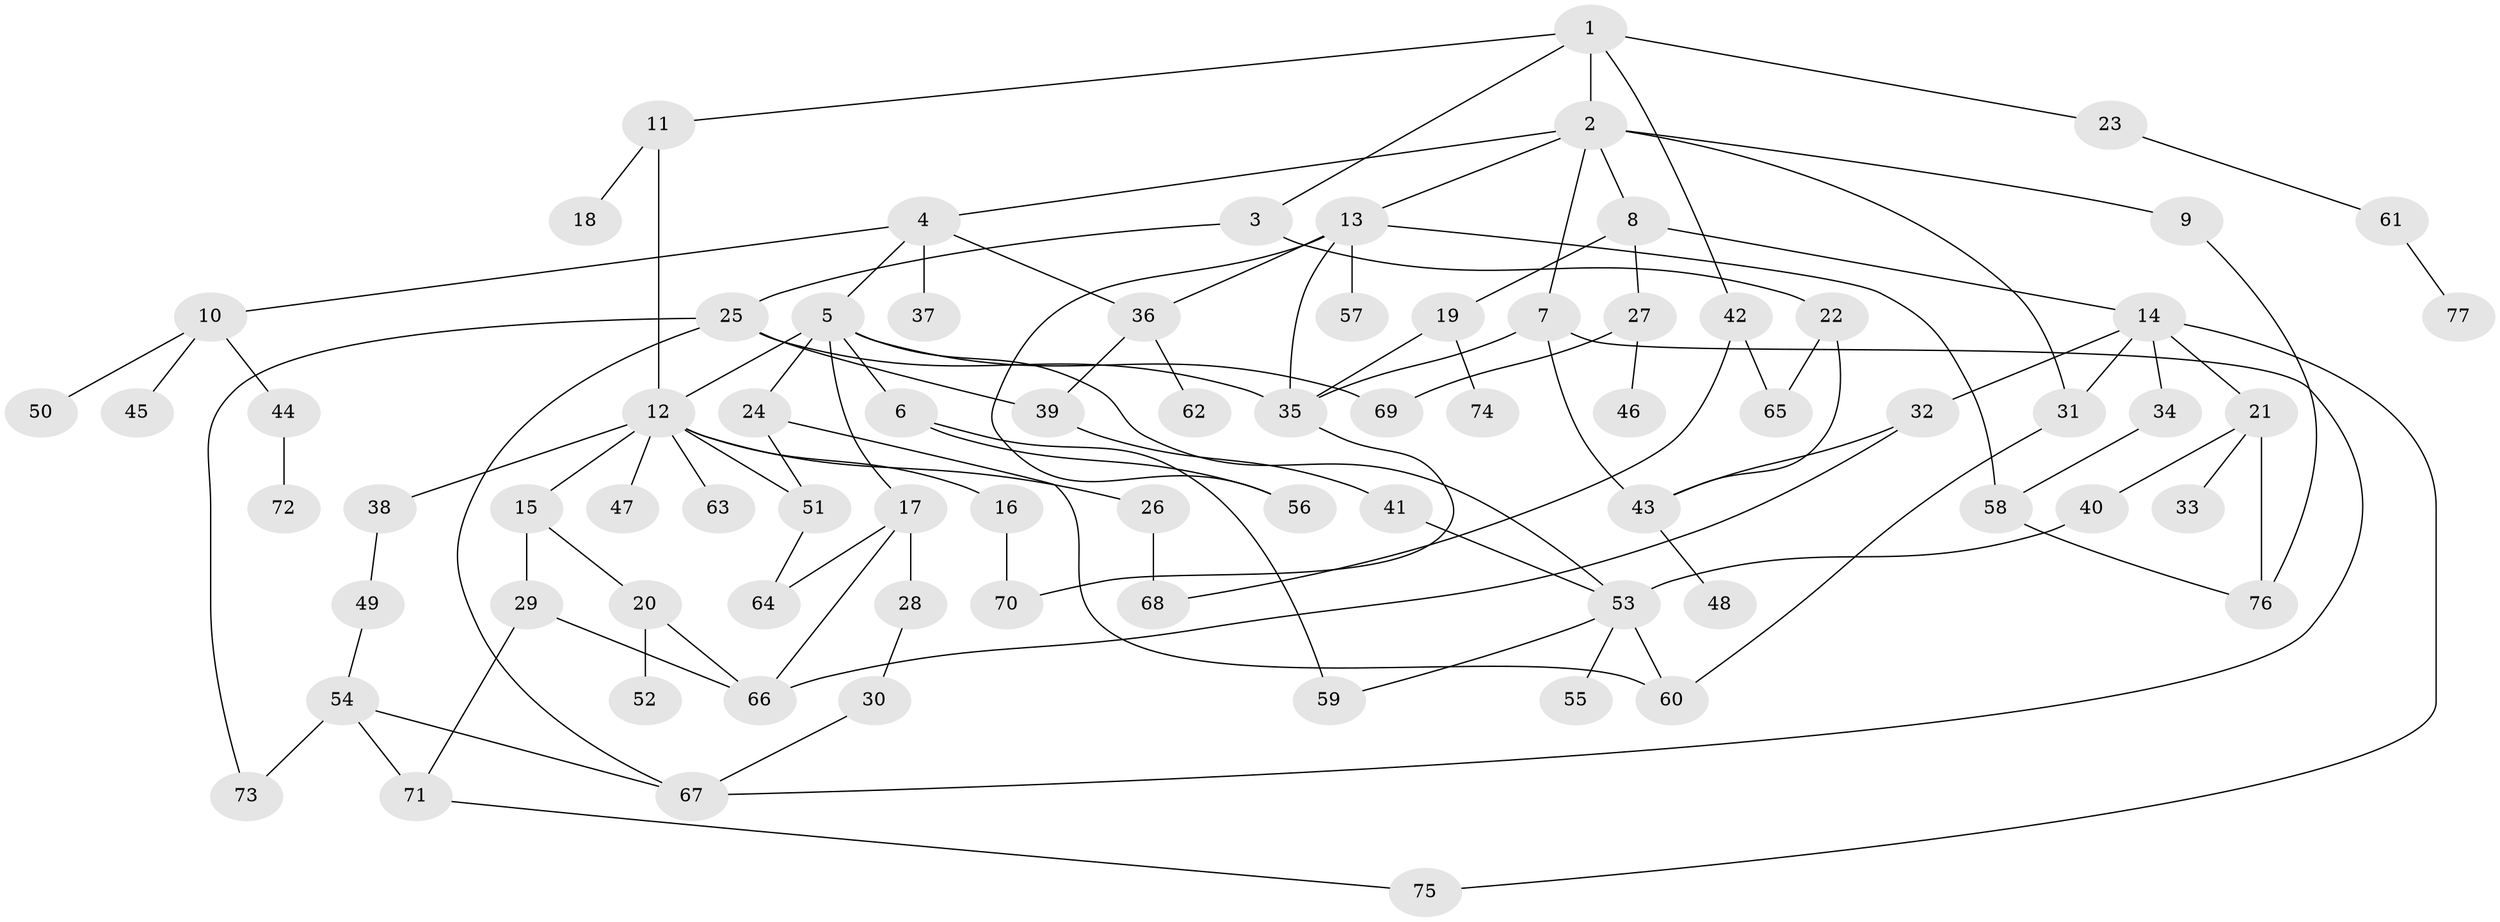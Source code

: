 // coarse degree distribution, {6: 0.0967741935483871, 8: 0.03225806451612903, 4: 0.1935483870967742, 3: 0.16129032258064516, 5: 0.12903225806451613, 2: 0.2903225806451613, 7: 0.03225806451612903, 1: 0.06451612903225806}
// Generated by graph-tools (version 1.1) at 2025/48/03/04/25 22:48:54]
// undirected, 77 vertices, 109 edges
graph export_dot {
  node [color=gray90,style=filled];
  1;
  2;
  3;
  4;
  5;
  6;
  7;
  8;
  9;
  10;
  11;
  12;
  13;
  14;
  15;
  16;
  17;
  18;
  19;
  20;
  21;
  22;
  23;
  24;
  25;
  26;
  27;
  28;
  29;
  30;
  31;
  32;
  33;
  34;
  35;
  36;
  37;
  38;
  39;
  40;
  41;
  42;
  43;
  44;
  45;
  46;
  47;
  48;
  49;
  50;
  51;
  52;
  53;
  54;
  55;
  56;
  57;
  58;
  59;
  60;
  61;
  62;
  63;
  64;
  65;
  66;
  67;
  68;
  69;
  70;
  71;
  72;
  73;
  74;
  75;
  76;
  77;
  1 -- 2;
  1 -- 3;
  1 -- 11;
  1 -- 23;
  1 -- 42;
  2 -- 4;
  2 -- 7;
  2 -- 8;
  2 -- 9;
  2 -- 13;
  2 -- 31;
  3 -- 22;
  3 -- 25;
  4 -- 5;
  4 -- 10;
  4 -- 36;
  4 -- 37;
  5 -- 6;
  5 -- 17;
  5 -- 24;
  5 -- 69;
  5 -- 12;
  5 -- 53;
  6 -- 59;
  6 -- 56;
  7 -- 43;
  7 -- 67;
  7 -- 35;
  8 -- 14;
  8 -- 19;
  8 -- 27;
  9 -- 76;
  10 -- 44;
  10 -- 45;
  10 -- 50;
  11 -- 12;
  11 -- 18;
  12 -- 15;
  12 -- 16;
  12 -- 26;
  12 -- 38;
  12 -- 47;
  12 -- 63;
  12 -- 51;
  13 -- 56;
  13 -- 57;
  13 -- 36;
  13 -- 58;
  13 -- 35;
  14 -- 21;
  14 -- 31;
  14 -- 32;
  14 -- 34;
  14 -- 75;
  15 -- 20;
  15 -- 29;
  16 -- 70;
  17 -- 28;
  17 -- 66;
  17 -- 64;
  19 -- 74;
  19 -- 35;
  20 -- 52;
  20 -- 66;
  21 -- 33;
  21 -- 40;
  21 -- 76;
  22 -- 65;
  22 -- 43;
  23 -- 61;
  24 -- 51;
  24 -- 60;
  25 -- 35;
  25 -- 39;
  25 -- 73;
  25 -- 67;
  26 -- 68;
  27 -- 46;
  27 -- 69;
  28 -- 30;
  29 -- 66;
  29 -- 71;
  30 -- 67;
  31 -- 60;
  32 -- 66;
  32 -- 43;
  34 -- 58;
  35 -- 70;
  36 -- 62;
  36 -- 39;
  38 -- 49;
  39 -- 41;
  40 -- 53;
  41 -- 53;
  42 -- 65;
  42 -- 68;
  43 -- 48;
  44 -- 72;
  49 -- 54;
  51 -- 64;
  53 -- 55;
  53 -- 60;
  53 -- 59;
  54 -- 71;
  54 -- 67;
  54 -- 73;
  58 -- 76;
  61 -- 77;
  71 -- 75;
}
